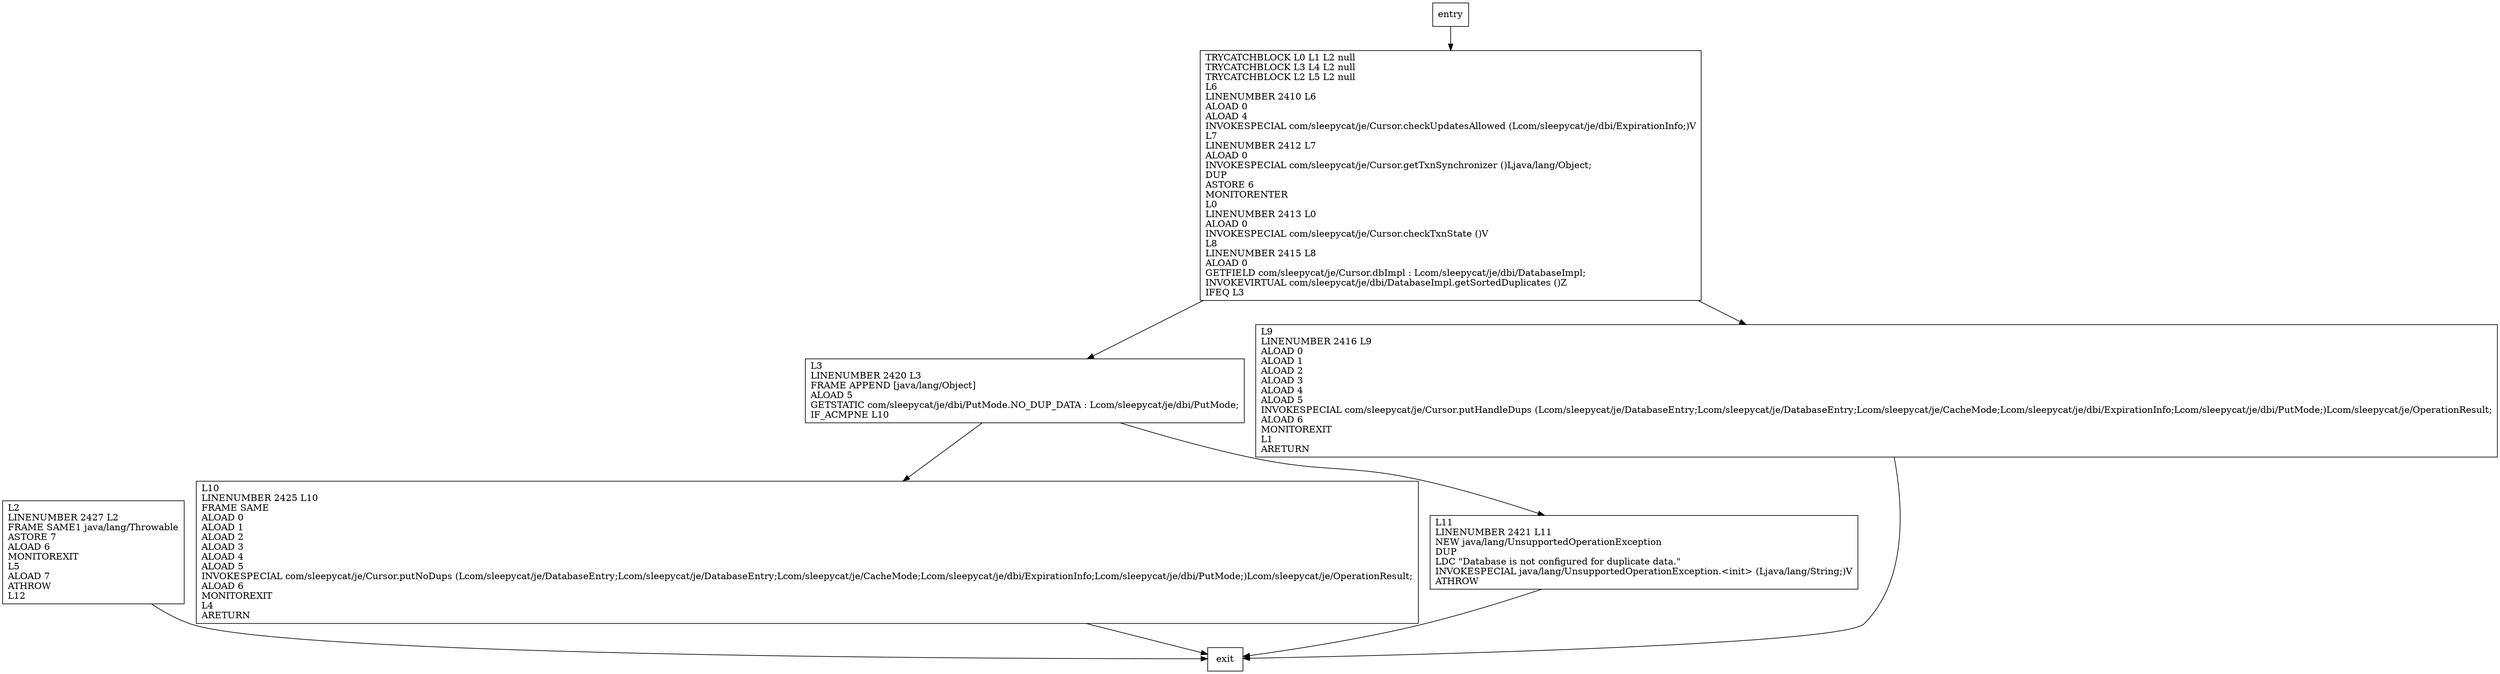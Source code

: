 digraph putInternal {
node [shape=record];
141469969 [label="TRYCATCHBLOCK L0 L1 L2 null\lTRYCATCHBLOCK L3 L4 L2 null\lTRYCATCHBLOCK L2 L5 L2 null\lL6\lLINENUMBER 2410 L6\lALOAD 0\lALOAD 4\lINVOKESPECIAL com/sleepycat/je/Cursor.checkUpdatesAllowed (Lcom/sleepycat/je/dbi/ExpirationInfo;)V\lL7\lLINENUMBER 2412 L7\lALOAD 0\lINVOKESPECIAL com/sleepycat/je/Cursor.getTxnSynchronizer ()Ljava/lang/Object;\lDUP\lASTORE 6\lMONITORENTER\lL0\lLINENUMBER 2413 L0\lALOAD 0\lINVOKESPECIAL com/sleepycat/je/Cursor.checkTxnState ()V\lL8\lLINENUMBER 2415 L8\lALOAD 0\lGETFIELD com/sleepycat/je/Cursor.dbImpl : Lcom/sleepycat/je/dbi/DatabaseImpl;\lINVOKEVIRTUAL com/sleepycat/je/dbi/DatabaseImpl.getSortedDuplicates ()Z\lIFEQ L3\l"];
1338109379 [label="L10\lLINENUMBER 2425 L10\lFRAME SAME\lALOAD 0\lALOAD 1\lALOAD 2\lALOAD 3\lALOAD 4\lALOAD 5\lINVOKESPECIAL com/sleepycat/je/Cursor.putNoDups (Lcom/sleepycat/je/DatabaseEntry;Lcom/sleepycat/je/DatabaseEntry;Lcom/sleepycat/je/CacheMode;Lcom/sleepycat/je/dbi/ExpirationInfo;Lcom/sleepycat/je/dbi/PutMode;)Lcom/sleepycat/je/OperationResult;\lALOAD 6\lMONITOREXIT\lL4\lARETURN\l"];
1453787012 [label="L3\lLINENUMBER 2420 L3\lFRAME APPEND [java/lang/Object]\lALOAD 5\lGETSTATIC com/sleepycat/je/dbi/PutMode.NO_DUP_DATA : Lcom/sleepycat/je/dbi/PutMode;\lIF_ACMPNE L10\l"];
840625328 [label="L11\lLINENUMBER 2421 L11\lNEW java/lang/UnsupportedOperationException\lDUP\lLDC \"Database is not configured for duplicate data.\"\lINVOKESPECIAL java/lang/UnsupportedOperationException.\<init\> (Ljava/lang/String;)V\lATHROW\l"];
1297395775 [label="L9\lLINENUMBER 2416 L9\lALOAD 0\lALOAD 1\lALOAD 2\lALOAD 3\lALOAD 4\lALOAD 5\lINVOKESPECIAL com/sleepycat/je/Cursor.putHandleDups (Lcom/sleepycat/je/DatabaseEntry;Lcom/sleepycat/je/DatabaseEntry;Lcom/sleepycat/je/CacheMode;Lcom/sleepycat/je/dbi/ExpirationInfo;Lcom/sleepycat/je/dbi/PutMode;)Lcom/sleepycat/je/OperationResult;\lALOAD 6\lMONITOREXIT\lL1\lARETURN\l"];
565463192 [label="L2\lLINENUMBER 2427 L2\lFRAME SAME1 java/lang/Throwable\lASTORE 7\lALOAD 6\lMONITOREXIT\lL5\lALOAD 7\lATHROW\lL12\l"];
entry;
exit;
entry -> 141469969;
141469969 -> 1453787012;
141469969 -> 1297395775;
1338109379 -> exit;
1453787012 -> 1338109379;
1453787012 -> 840625328;
840625328 -> exit;
1297395775 -> exit;
565463192 -> exit;
}

